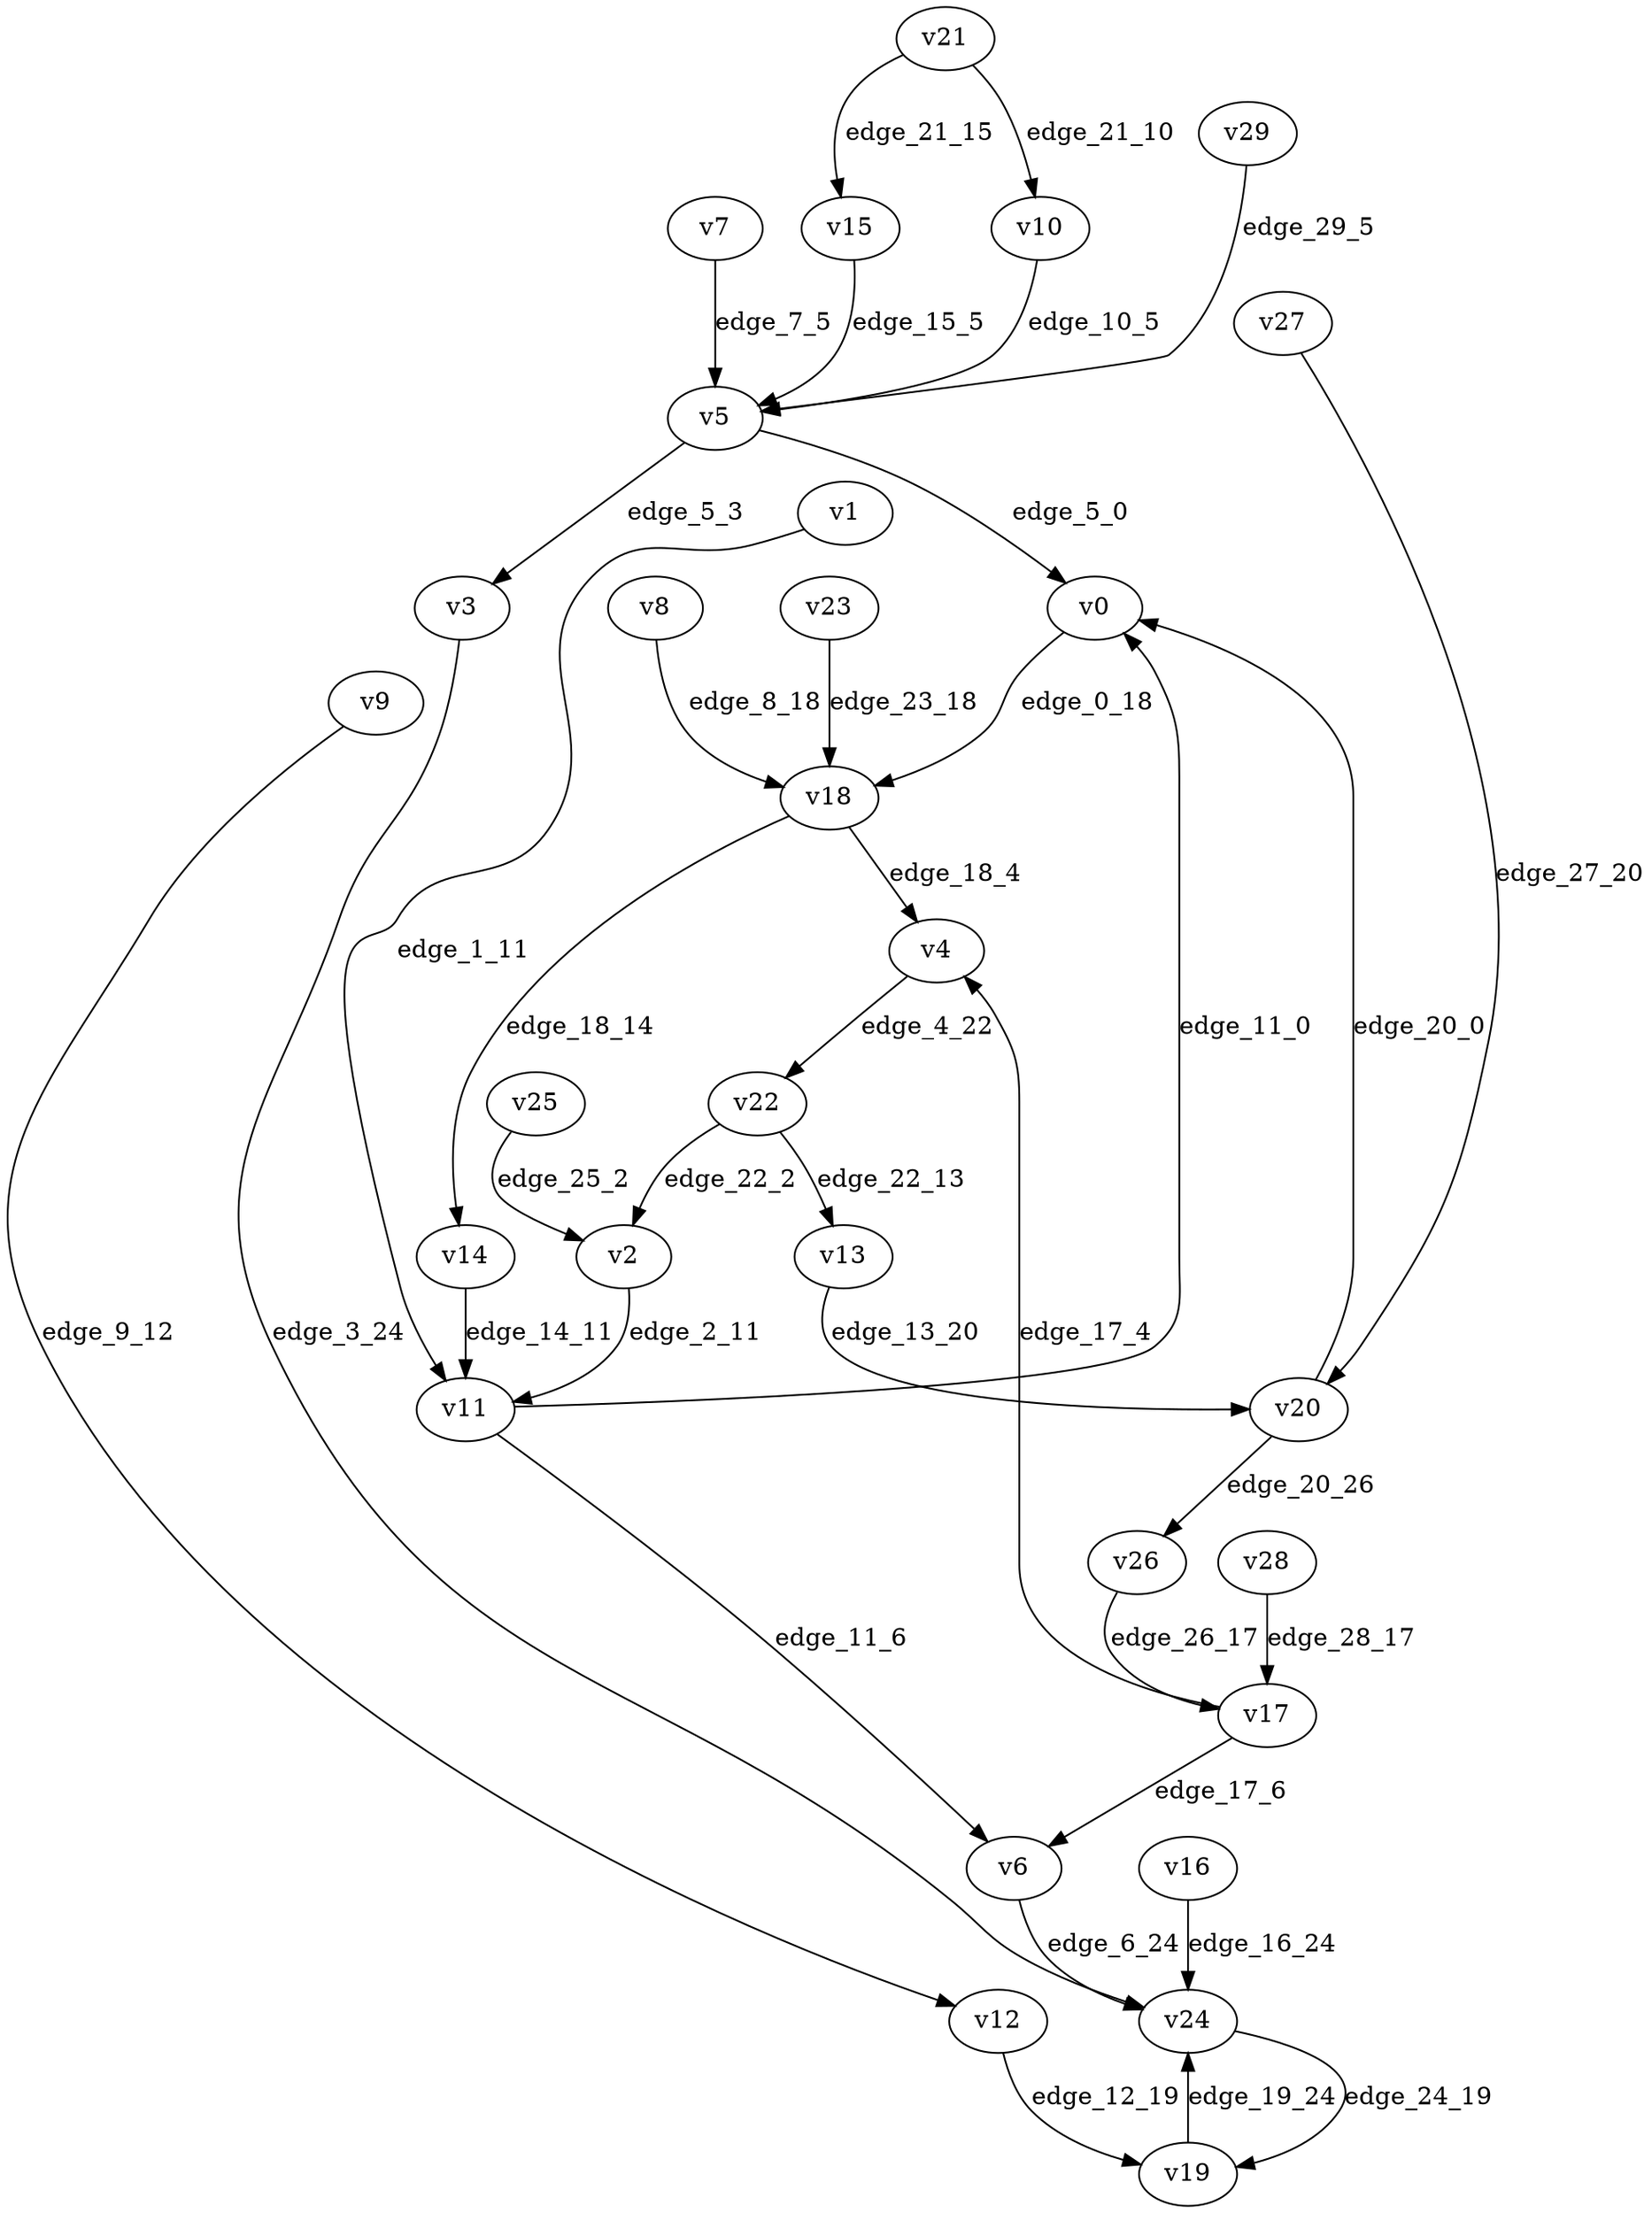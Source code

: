 digraph G {
    // Stochastic discounted game

    v0 [name="v0", player=0];
    v1 [name="v1", player=1];
    v2 [name="v2", player=0];
    v3 [name="v3", player=0];
    v4 [name="v4", player=1];
    v5 [name="v5", player=-1];
    v6 [name="v6", player=1];
    v7 [name="v7", player=0];
    v8 [name="v8", player=0];
    v9 [name="v9", player=1];
    v10 [name="v10", player=1];
    v11 [name="v11", player=-1];
    v12 [name="v12", player=-1];
    v13 [name="v13", player=0];
    v14 [name="v14", player=1];
    v15 [name="v15", player=0];
    v16 [name="v16", player=1];
    v17 [name="v17", player=-1];
    v18 [name="v18", player=-1];
    v19 [name="v19", player=0];
    v20 [name="v20", player=-1];
    v21 [name="v21", player=-1];
    v22 [name="v22", player=-1];
    v23 [name="v23", player=1];
    v24 [name="v24", player=-1];
    v25 [name="v25", player=-1];
    v26 [name="v26", player=1];
    v27 [name="v27", player=0];
    v28 [name="v28", player=0];
    v29 [name="v29", player=1];

    v0 -> v18 [label="edge_0_18", weight=1.282133, discount=0.412178];
    v1 -> v11 [label="edge_1_11", weight=-6.747147, discount=0.816142];
    v2 -> v11 [label="edge_2_11", weight=-2.725120, discount=0.690269];
    v3 -> v24 [label="edge_3_24", weight=0.760917, discount=0.348189];
    v4 -> v22 [label="edge_4_22", weight=-4.209014, discount=0.477985];
    v5 -> v0 [label="edge_5_0", probability=0.608407];
    v5 -> v3 [label="edge_5_3", probability=0.391593];
    v6 -> v24 [label="edge_6_24", weight=1.145111, discount=0.469769];
    v7 -> v5 [label="edge_7_5", weight=2.211017, discount=0.607096];
    v8 -> v18 [label="edge_8_18", weight=3.979475, discount=0.425470];
    v9 -> v12 [label="edge_9_12", weight=-8.052146, discount=0.381059];
    v10 -> v5 [label="edge_10_5", weight=0.634630, discount=0.416799];
    v11 -> v6 [label="edge_11_6", probability=0.442171];
    v11 -> v0 [label="edge_11_0", probability=0.557829];
    v12 -> v19 [label="edge_12_19", probability=1.000000];
    v13 -> v20 [label="edge_13_20", weight=-6.554282, discount=0.353938];
    v14 -> v11 [label="edge_14_11", weight=5.329921, discount=0.811101];
    v15 -> v5 [label="edge_15_5", weight=-9.505128, discount=0.160714];
    v16 -> v24 [label="edge_16_24", weight=5.157160, discount=0.794629];
    v17 -> v4 [label="edge_17_4", probability=0.534815];
    v17 -> v6 [label="edge_17_6", probability=0.465185];
    v18 -> v4 [label="edge_18_4", probability=0.517121];
    v18 -> v14 [label="edge_18_14", probability=0.482879];
    v19 -> v24 [label="edge_19_24", weight=3.936220, discount=0.421457];
    v20 -> v26 [label="edge_20_26", probability=0.451451];
    v20 -> v0 [label="edge_20_0", probability=0.548549];
    v21 -> v10 [label="edge_21_10", probability=0.564303];
    v21 -> v15 [label="edge_21_15", probability=0.435697];
    v22 -> v2 [label="edge_22_2", probability=0.558694];
    v22 -> v13 [label="edge_22_13", probability=0.441306];
    v23 -> v18 [label="edge_23_18", weight=3.367427, discount=0.773631];
    v24 -> v19 [label="edge_24_19", probability=1.000000];
    v25 -> v2 [label="edge_25_2", probability=1.000000];
    v26 -> v17 [label="edge_26_17", weight=-8.618498, discount=0.728355];
    v27 -> v20 [label="edge_27_20", weight=-1.792435, discount=0.838682];
    v28 -> v17 [label="edge_28_17", weight=3.912280, discount=0.824976];
    v29 -> v5 [label="edge_29_5", weight=-6.262748, discount=0.234068];
}